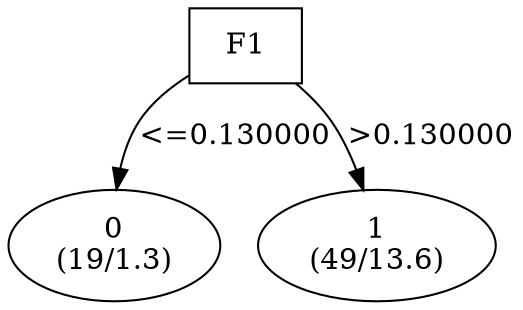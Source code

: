 digraph YaDT {
n0 [ shape=box, label="F1\n"]
n0 -> n1 [label="<=0.130000"]
n1 [ shape=ellipse, label="0\n(19/1.3)"]
n0 -> n2 [label=">0.130000"]
n2 [ shape=ellipse, label="1\n(49/13.6)"]
}
